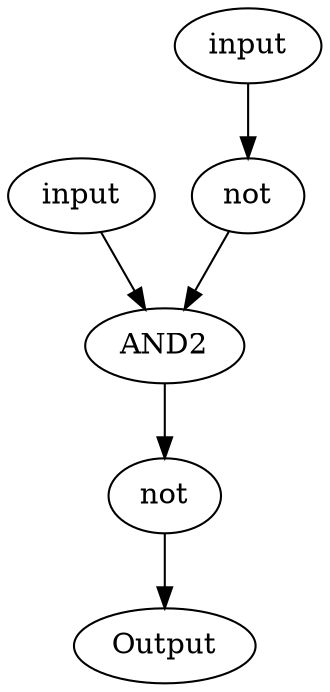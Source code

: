 digraph testand1 {
    A [label="input"]; #input A
    B [label="input"]; //input B
    U0[label="not"];
    U1 [label=AND2];
    U2[label="not"];
    O [label="Output"];
    // Mux [label="MUX" sel=B];
    B->U0->U1;    // B -> NOT ->  AND
    //A->U1->O;     // A    ->      AND -> Out
    A->U1->U2->O; // A    ->      AND -> NOT -> out
    // A->Mux;
    // B->Mux;
}